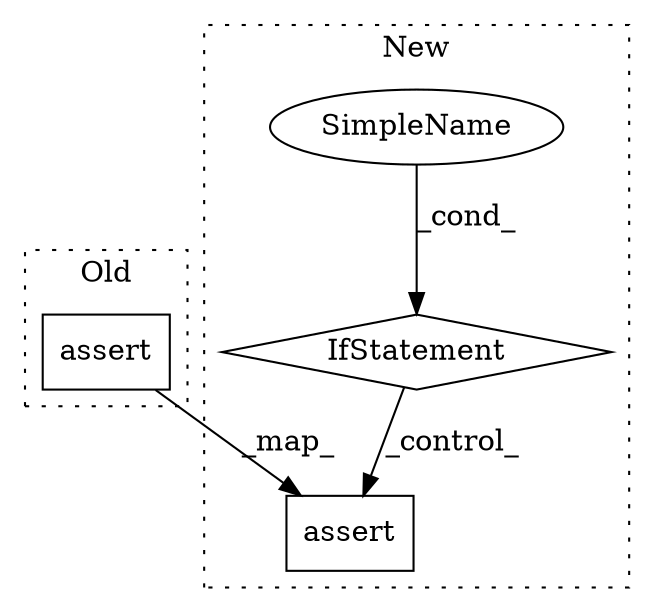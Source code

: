 digraph G {
subgraph cluster0 {
1 [label="assert" a="32" s="26802,26834" l="13,1" shape="box"];
label = "Old";
style="dotted";
}
subgraph cluster1 {
2 [label="assert" a="32" s="26856,26888" l="13,1" shape="box"];
3 [label="SimpleName" a="42" s="" l="" shape="ellipse"];
4 [label="IfStatement" a="25" s="26802,26846" l="4,2" shape="diamond"];
label = "New";
style="dotted";
}
1 -> 2 [label="_map_"];
3 -> 4 [label="_cond_"];
4 -> 2 [label="_control_"];
}